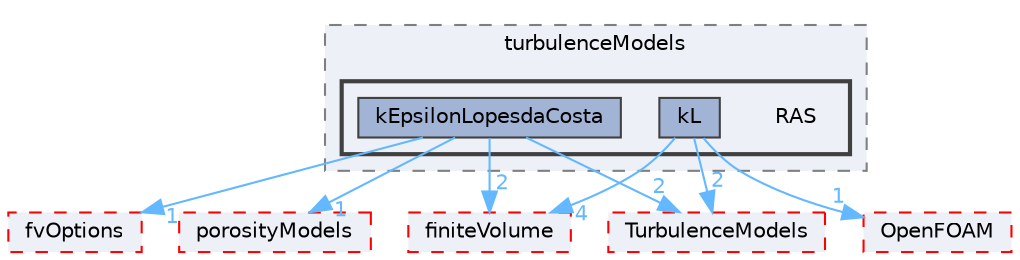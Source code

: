 digraph "src/atmosphericModels/turbulenceModels/RAS"
{
 // LATEX_PDF_SIZE
  bgcolor="transparent";
  edge [fontname=Helvetica,fontsize=10,labelfontname=Helvetica,labelfontsize=10];
  node [fontname=Helvetica,fontsize=10,shape=box,height=0.2,width=0.4];
  compound=true
  subgraph clusterdir_fa55311652c36bee22a7f43e6569edd6 {
    graph [ bgcolor="#edf0f7", pencolor="grey50", label="turbulenceModels", fontname=Helvetica,fontsize=10 style="filled,dashed", URL="dir_fa55311652c36bee22a7f43e6569edd6.html",tooltip=""]
  subgraph clusterdir_2f721fba6f4f15ba84291a34089c31c3 {
    graph [ bgcolor="#edf0f7", pencolor="grey25", label="", fontname=Helvetica,fontsize=10 style="filled,bold", URL="dir_2f721fba6f4f15ba84291a34089c31c3.html",tooltip=""]
    dir_2f721fba6f4f15ba84291a34089c31c3 [shape=plaintext, label="RAS"];
  dir_367a9317b7b1a372d4497d8c17a63e42 [label="kEpsilonLopesdaCosta", fillcolor="#a2b4d6", color="grey25", style="filled", URL="dir_367a9317b7b1a372d4497d8c17a63e42.html",tooltip=""];
  dir_7580db72a4d448beb9c3b8909210edfd [label="kL", fillcolor="#a2b4d6", color="grey25", style="filled", URL="dir_7580db72a4d448beb9c3b8909210edfd.html",tooltip=""];
  }
  }
  dir_1eda626aeac0f0ad2848c36acaa5d501 [label="TurbulenceModels", fillcolor="#edf0f7", color="red", style="filled,dashed", URL="dir_1eda626aeac0f0ad2848c36acaa5d501.html",tooltip=""];
  dir_3feeed9f14097927738cfbd9bcefd859 [label="fvOptions", fillcolor="#edf0f7", color="red", style="filled,dashed", URL="dir_3feeed9f14097927738cfbd9bcefd859.html",tooltip=""];
  dir_73f7fd65ad0b49e2ce5fa7d967f92c63 [label="porosityModels", fillcolor="#edf0f7", color="red", style="filled,dashed", URL="dir_73f7fd65ad0b49e2ce5fa7d967f92c63.html",tooltip=""];
  dir_9bd15774b555cf7259a6fa18f99fe99b [label="finiteVolume", fillcolor="#edf0f7", color="red", style="filled,dashed", URL="dir_9bd15774b555cf7259a6fa18f99fe99b.html",tooltip=""];
  dir_c5473ff19b20e6ec4dfe5c310b3778a8 [label="OpenFOAM", fillcolor="#edf0f7", color="red", style="filled,dashed", URL="dir_c5473ff19b20e6ec4dfe5c310b3778a8.html",tooltip=""];
  dir_367a9317b7b1a372d4497d8c17a63e42->dir_1eda626aeac0f0ad2848c36acaa5d501 [headlabel="2", labeldistance=1.5 headhref="dir_002012_004143.html" href="dir_002012_004143.html" color="steelblue1" fontcolor="steelblue1"];
  dir_367a9317b7b1a372d4497d8c17a63e42->dir_3feeed9f14097927738cfbd9bcefd859 [headlabel="1", labeldistance=1.5 headhref="dir_002012_001559.html" href="dir_002012_001559.html" color="steelblue1" fontcolor="steelblue1"];
  dir_367a9317b7b1a372d4497d8c17a63e42->dir_73f7fd65ad0b49e2ce5fa7d967f92c63 [headlabel="1", labeldistance=1.5 headhref="dir_002012_003007.html" href="dir_002012_003007.html" color="steelblue1" fontcolor="steelblue1"];
  dir_367a9317b7b1a372d4497d8c17a63e42->dir_9bd15774b555cf7259a6fa18f99fe99b [headlabel="2", labeldistance=1.5 headhref="dir_002012_001387.html" href="dir_002012_001387.html" color="steelblue1" fontcolor="steelblue1"];
  dir_7580db72a4d448beb9c3b8909210edfd->dir_1eda626aeac0f0ad2848c36acaa5d501 [headlabel="2", labeldistance=1.5 headhref="dir_002037_004143.html" href="dir_002037_004143.html" color="steelblue1" fontcolor="steelblue1"];
  dir_7580db72a4d448beb9c3b8909210edfd->dir_9bd15774b555cf7259a6fa18f99fe99b [headlabel="4", labeldistance=1.5 headhref="dir_002037_001387.html" href="dir_002037_001387.html" color="steelblue1" fontcolor="steelblue1"];
  dir_7580db72a4d448beb9c3b8909210edfd->dir_c5473ff19b20e6ec4dfe5c310b3778a8 [headlabel="1", labeldistance=1.5 headhref="dir_002037_002695.html" href="dir_002037_002695.html" color="steelblue1" fontcolor="steelblue1"];
}
